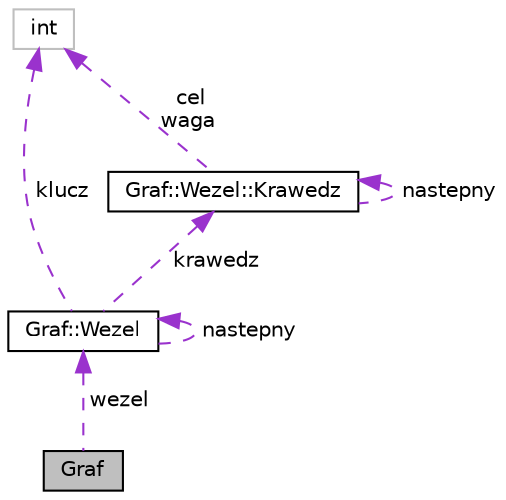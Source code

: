 digraph G
{
  edge [fontname="Helvetica",fontsize="10",labelfontname="Helvetica",labelfontsize="10"];
  node [fontname="Helvetica",fontsize="10",shape=record];
  Node1 [label="Graf",height=0.2,width=0.4,color="black", fillcolor="grey75", style="filled" fontcolor="black"];
  Node2 -> Node1 [dir="back",color="darkorchid3",fontsize="10",style="dashed",label=" wezel" ,fontname="Helvetica"];
  Node2 [label="Graf::Wezel",height=0.2,width=0.4,color="black", fillcolor="white", style="filled",URL="$class_graf_1_1_wezel.html",tooltip="Deklaracja klasy Wezel w klasie Graf."];
  Node2 -> Node2 [dir="back",color="darkorchid3",fontsize="10",style="dashed",label=" nastepny" ,fontname="Helvetica"];
  Node3 -> Node2 [dir="back",color="darkorchid3",fontsize="10",style="dashed",label=" krawedz" ,fontname="Helvetica"];
  Node3 [label="Graf::Wezel::Krawedz",height=0.2,width=0.4,color="black", fillcolor="white", style="filled",URL="$class_graf_1_1_wezel_1_1_krawedz.html",tooltip="Deklaracja klasy Krawedz w klasie Wezel, w klasie Graf."];
  Node3 -> Node3 [dir="back",color="darkorchid3",fontsize="10",style="dashed",label=" nastepny" ,fontname="Helvetica"];
  Node4 -> Node3 [dir="back",color="darkorchid3",fontsize="10",style="dashed",label=" cel\nwaga" ,fontname="Helvetica"];
  Node4 [label="int",height=0.2,width=0.4,color="grey75", fillcolor="white", style="filled"];
  Node4 -> Node2 [dir="back",color="darkorchid3",fontsize="10",style="dashed",label=" klucz" ,fontname="Helvetica"];
}
